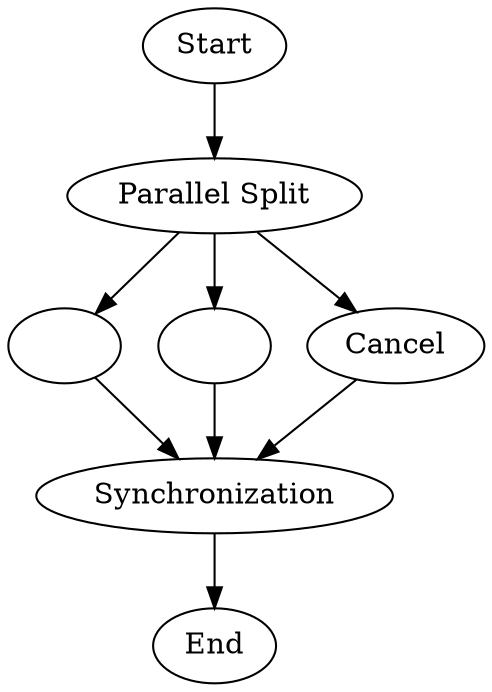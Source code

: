 digraph ParallelSplitActionActionCancelCaseSynchronization {
node1 [label="Start"]
node2 [label="Parallel Split"]
node3 [label=""]
node4 [label="Synchronization"]
node5 [label="End"]
node6 [label=""]
node7 [label="Cancel"]

node1 -> node2
node2 -> node3
node2 -> node6
node2 -> node7
node3 -> node4
node4 -> node5
node6 -> node4
node7 -> node4
}
